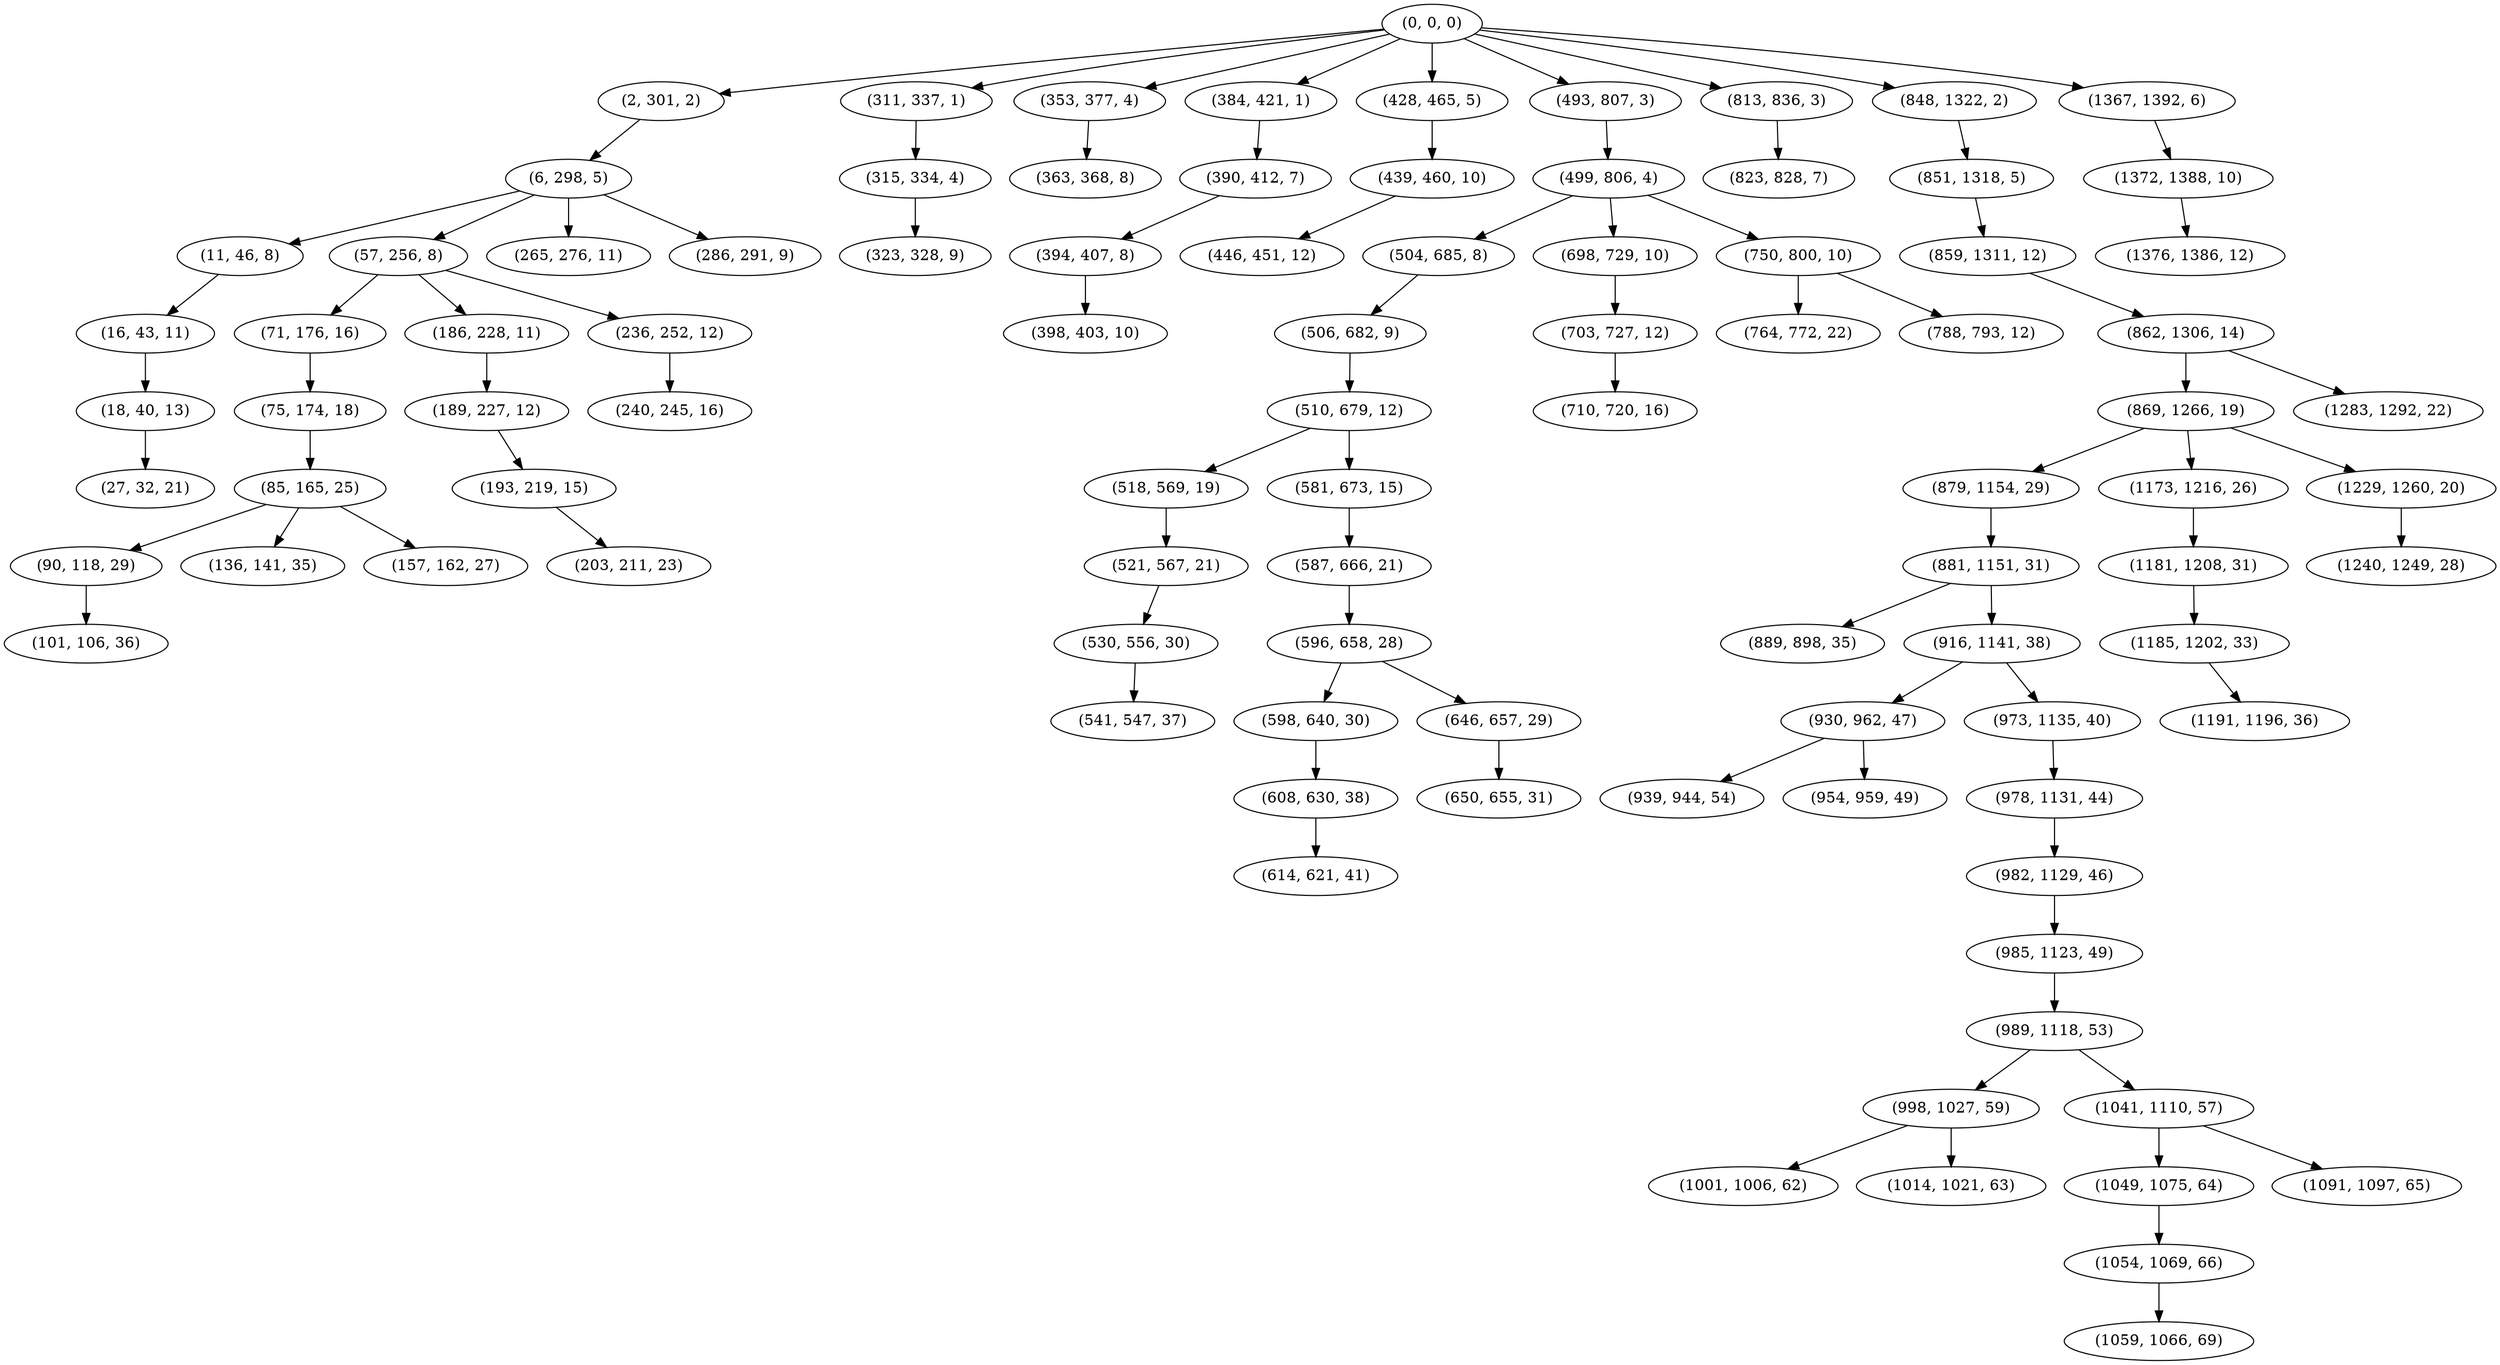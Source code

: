 digraph tree {
    "(0, 0, 0)";
    "(2, 301, 2)";
    "(6, 298, 5)";
    "(11, 46, 8)";
    "(16, 43, 11)";
    "(18, 40, 13)";
    "(27, 32, 21)";
    "(57, 256, 8)";
    "(71, 176, 16)";
    "(75, 174, 18)";
    "(85, 165, 25)";
    "(90, 118, 29)";
    "(101, 106, 36)";
    "(136, 141, 35)";
    "(157, 162, 27)";
    "(186, 228, 11)";
    "(189, 227, 12)";
    "(193, 219, 15)";
    "(203, 211, 23)";
    "(236, 252, 12)";
    "(240, 245, 16)";
    "(265, 276, 11)";
    "(286, 291, 9)";
    "(311, 337, 1)";
    "(315, 334, 4)";
    "(323, 328, 9)";
    "(353, 377, 4)";
    "(363, 368, 8)";
    "(384, 421, 1)";
    "(390, 412, 7)";
    "(394, 407, 8)";
    "(398, 403, 10)";
    "(428, 465, 5)";
    "(439, 460, 10)";
    "(446, 451, 12)";
    "(493, 807, 3)";
    "(499, 806, 4)";
    "(504, 685, 8)";
    "(506, 682, 9)";
    "(510, 679, 12)";
    "(518, 569, 19)";
    "(521, 567, 21)";
    "(530, 556, 30)";
    "(541, 547, 37)";
    "(581, 673, 15)";
    "(587, 666, 21)";
    "(596, 658, 28)";
    "(598, 640, 30)";
    "(608, 630, 38)";
    "(614, 621, 41)";
    "(646, 657, 29)";
    "(650, 655, 31)";
    "(698, 729, 10)";
    "(703, 727, 12)";
    "(710, 720, 16)";
    "(750, 800, 10)";
    "(764, 772, 22)";
    "(788, 793, 12)";
    "(813, 836, 3)";
    "(823, 828, 7)";
    "(848, 1322, 2)";
    "(851, 1318, 5)";
    "(859, 1311, 12)";
    "(862, 1306, 14)";
    "(869, 1266, 19)";
    "(879, 1154, 29)";
    "(881, 1151, 31)";
    "(889, 898, 35)";
    "(916, 1141, 38)";
    "(930, 962, 47)";
    "(939, 944, 54)";
    "(954, 959, 49)";
    "(973, 1135, 40)";
    "(978, 1131, 44)";
    "(982, 1129, 46)";
    "(985, 1123, 49)";
    "(989, 1118, 53)";
    "(998, 1027, 59)";
    "(1001, 1006, 62)";
    "(1014, 1021, 63)";
    "(1041, 1110, 57)";
    "(1049, 1075, 64)";
    "(1054, 1069, 66)";
    "(1059, 1066, 69)";
    "(1091, 1097, 65)";
    "(1173, 1216, 26)";
    "(1181, 1208, 31)";
    "(1185, 1202, 33)";
    "(1191, 1196, 36)";
    "(1229, 1260, 20)";
    "(1240, 1249, 28)";
    "(1283, 1292, 22)";
    "(1367, 1392, 6)";
    "(1372, 1388, 10)";
    "(1376, 1386, 12)";
    "(0, 0, 0)" -> "(2, 301, 2)";
    "(0, 0, 0)" -> "(311, 337, 1)";
    "(0, 0, 0)" -> "(353, 377, 4)";
    "(0, 0, 0)" -> "(384, 421, 1)";
    "(0, 0, 0)" -> "(428, 465, 5)";
    "(0, 0, 0)" -> "(493, 807, 3)";
    "(0, 0, 0)" -> "(813, 836, 3)";
    "(0, 0, 0)" -> "(848, 1322, 2)";
    "(0, 0, 0)" -> "(1367, 1392, 6)";
    "(2, 301, 2)" -> "(6, 298, 5)";
    "(6, 298, 5)" -> "(11, 46, 8)";
    "(6, 298, 5)" -> "(57, 256, 8)";
    "(6, 298, 5)" -> "(265, 276, 11)";
    "(6, 298, 5)" -> "(286, 291, 9)";
    "(11, 46, 8)" -> "(16, 43, 11)";
    "(16, 43, 11)" -> "(18, 40, 13)";
    "(18, 40, 13)" -> "(27, 32, 21)";
    "(57, 256, 8)" -> "(71, 176, 16)";
    "(57, 256, 8)" -> "(186, 228, 11)";
    "(57, 256, 8)" -> "(236, 252, 12)";
    "(71, 176, 16)" -> "(75, 174, 18)";
    "(75, 174, 18)" -> "(85, 165, 25)";
    "(85, 165, 25)" -> "(90, 118, 29)";
    "(85, 165, 25)" -> "(136, 141, 35)";
    "(85, 165, 25)" -> "(157, 162, 27)";
    "(90, 118, 29)" -> "(101, 106, 36)";
    "(186, 228, 11)" -> "(189, 227, 12)";
    "(189, 227, 12)" -> "(193, 219, 15)";
    "(193, 219, 15)" -> "(203, 211, 23)";
    "(236, 252, 12)" -> "(240, 245, 16)";
    "(311, 337, 1)" -> "(315, 334, 4)";
    "(315, 334, 4)" -> "(323, 328, 9)";
    "(353, 377, 4)" -> "(363, 368, 8)";
    "(384, 421, 1)" -> "(390, 412, 7)";
    "(390, 412, 7)" -> "(394, 407, 8)";
    "(394, 407, 8)" -> "(398, 403, 10)";
    "(428, 465, 5)" -> "(439, 460, 10)";
    "(439, 460, 10)" -> "(446, 451, 12)";
    "(493, 807, 3)" -> "(499, 806, 4)";
    "(499, 806, 4)" -> "(504, 685, 8)";
    "(499, 806, 4)" -> "(698, 729, 10)";
    "(499, 806, 4)" -> "(750, 800, 10)";
    "(504, 685, 8)" -> "(506, 682, 9)";
    "(506, 682, 9)" -> "(510, 679, 12)";
    "(510, 679, 12)" -> "(518, 569, 19)";
    "(510, 679, 12)" -> "(581, 673, 15)";
    "(518, 569, 19)" -> "(521, 567, 21)";
    "(521, 567, 21)" -> "(530, 556, 30)";
    "(530, 556, 30)" -> "(541, 547, 37)";
    "(581, 673, 15)" -> "(587, 666, 21)";
    "(587, 666, 21)" -> "(596, 658, 28)";
    "(596, 658, 28)" -> "(598, 640, 30)";
    "(596, 658, 28)" -> "(646, 657, 29)";
    "(598, 640, 30)" -> "(608, 630, 38)";
    "(608, 630, 38)" -> "(614, 621, 41)";
    "(646, 657, 29)" -> "(650, 655, 31)";
    "(698, 729, 10)" -> "(703, 727, 12)";
    "(703, 727, 12)" -> "(710, 720, 16)";
    "(750, 800, 10)" -> "(764, 772, 22)";
    "(750, 800, 10)" -> "(788, 793, 12)";
    "(813, 836, 3)" -> "(823, 828, 7)";
    "(848, 1322, 2)" -> "(851, 1318, 5)";
    "(851, 1318, 5)" -> "(859, 1311, 12)";
    "(859, 1311, 12)" -> "(862, 1306, 14)";
    "(862, 1306, 14)" -> "(869, 1266, 19)";
    "(862, 1306, 14)" -> "(1283, 1292, 22)";
    "(869, 1266, 19)" -> "(879, 1154, 29)";
    "(869, 1266, 19)" -> "(1173, 1216, 26)";
    "(869, 1266, 19)" -> "(1229, 1260, 20)";
    "(879, 1154, 29)" -> "(881, 1151, 31)";
    "(881, 1151, 31)" -> "(889, 898, 35)";
    "(881, 1151, 31)" -> "(916, 1141, 38)";
    "(916, 1141, 38)" -> "(930, 962, 47)";
    "(916, 1141, 38)" -> "(973, 1135, 40)";
    "(930, 962, 47)" -> "(939, 944, 54)";
    "(930, 962, 47)" -> "(954, 959, 49)";
    "(973, 1135, 40)" -> "(978, 1131, 44)";
    "(978, 1131, 44)" -> "(982, 1129, 46)";
    "(982, 1129, 46)" -> "(985, 1123, 49)";
    "(985, 1123, 49)" -> "(989, 1118, 53)";
    "(989, 1118, 53)" -> "(998, 1027, 59)";
    "(989, 1118, 53)" -> "(1041, 1110, 57)";
    "(998, 1027, 59)" -> "(1001, 1006, 62)";
    "(998, 1027, 59)" -> "(1014, 1021, 63)";
    "(1041, 1110, 57)" -> "(1049, 1075, 64)";
    "(1041, 1110, 57)" -> "(1091, 1097, 65)";
    "(1049, 1075, 64)" -> "(1054, 1069, 66)";
    "(1054, 1069, 66)" -> "(1059, 1066, 69)";
    "(1173, 1216, 26)" -> "(1181, 1208, 31)";
    "(1181, 1208, 31)" -> "(1185, 1202, 33)";
    "(1185, 1202, 33)" -> "(1191, 1196, 36)";
    "(1229, 1260, 20)" -> "(1240, 1249, 28)";
    "(1367, 1392, 6)" -> "(1372, 1388, 10)";
    "(1372, 1388, 10)" -> "(1376, 1386, 12)";
}
